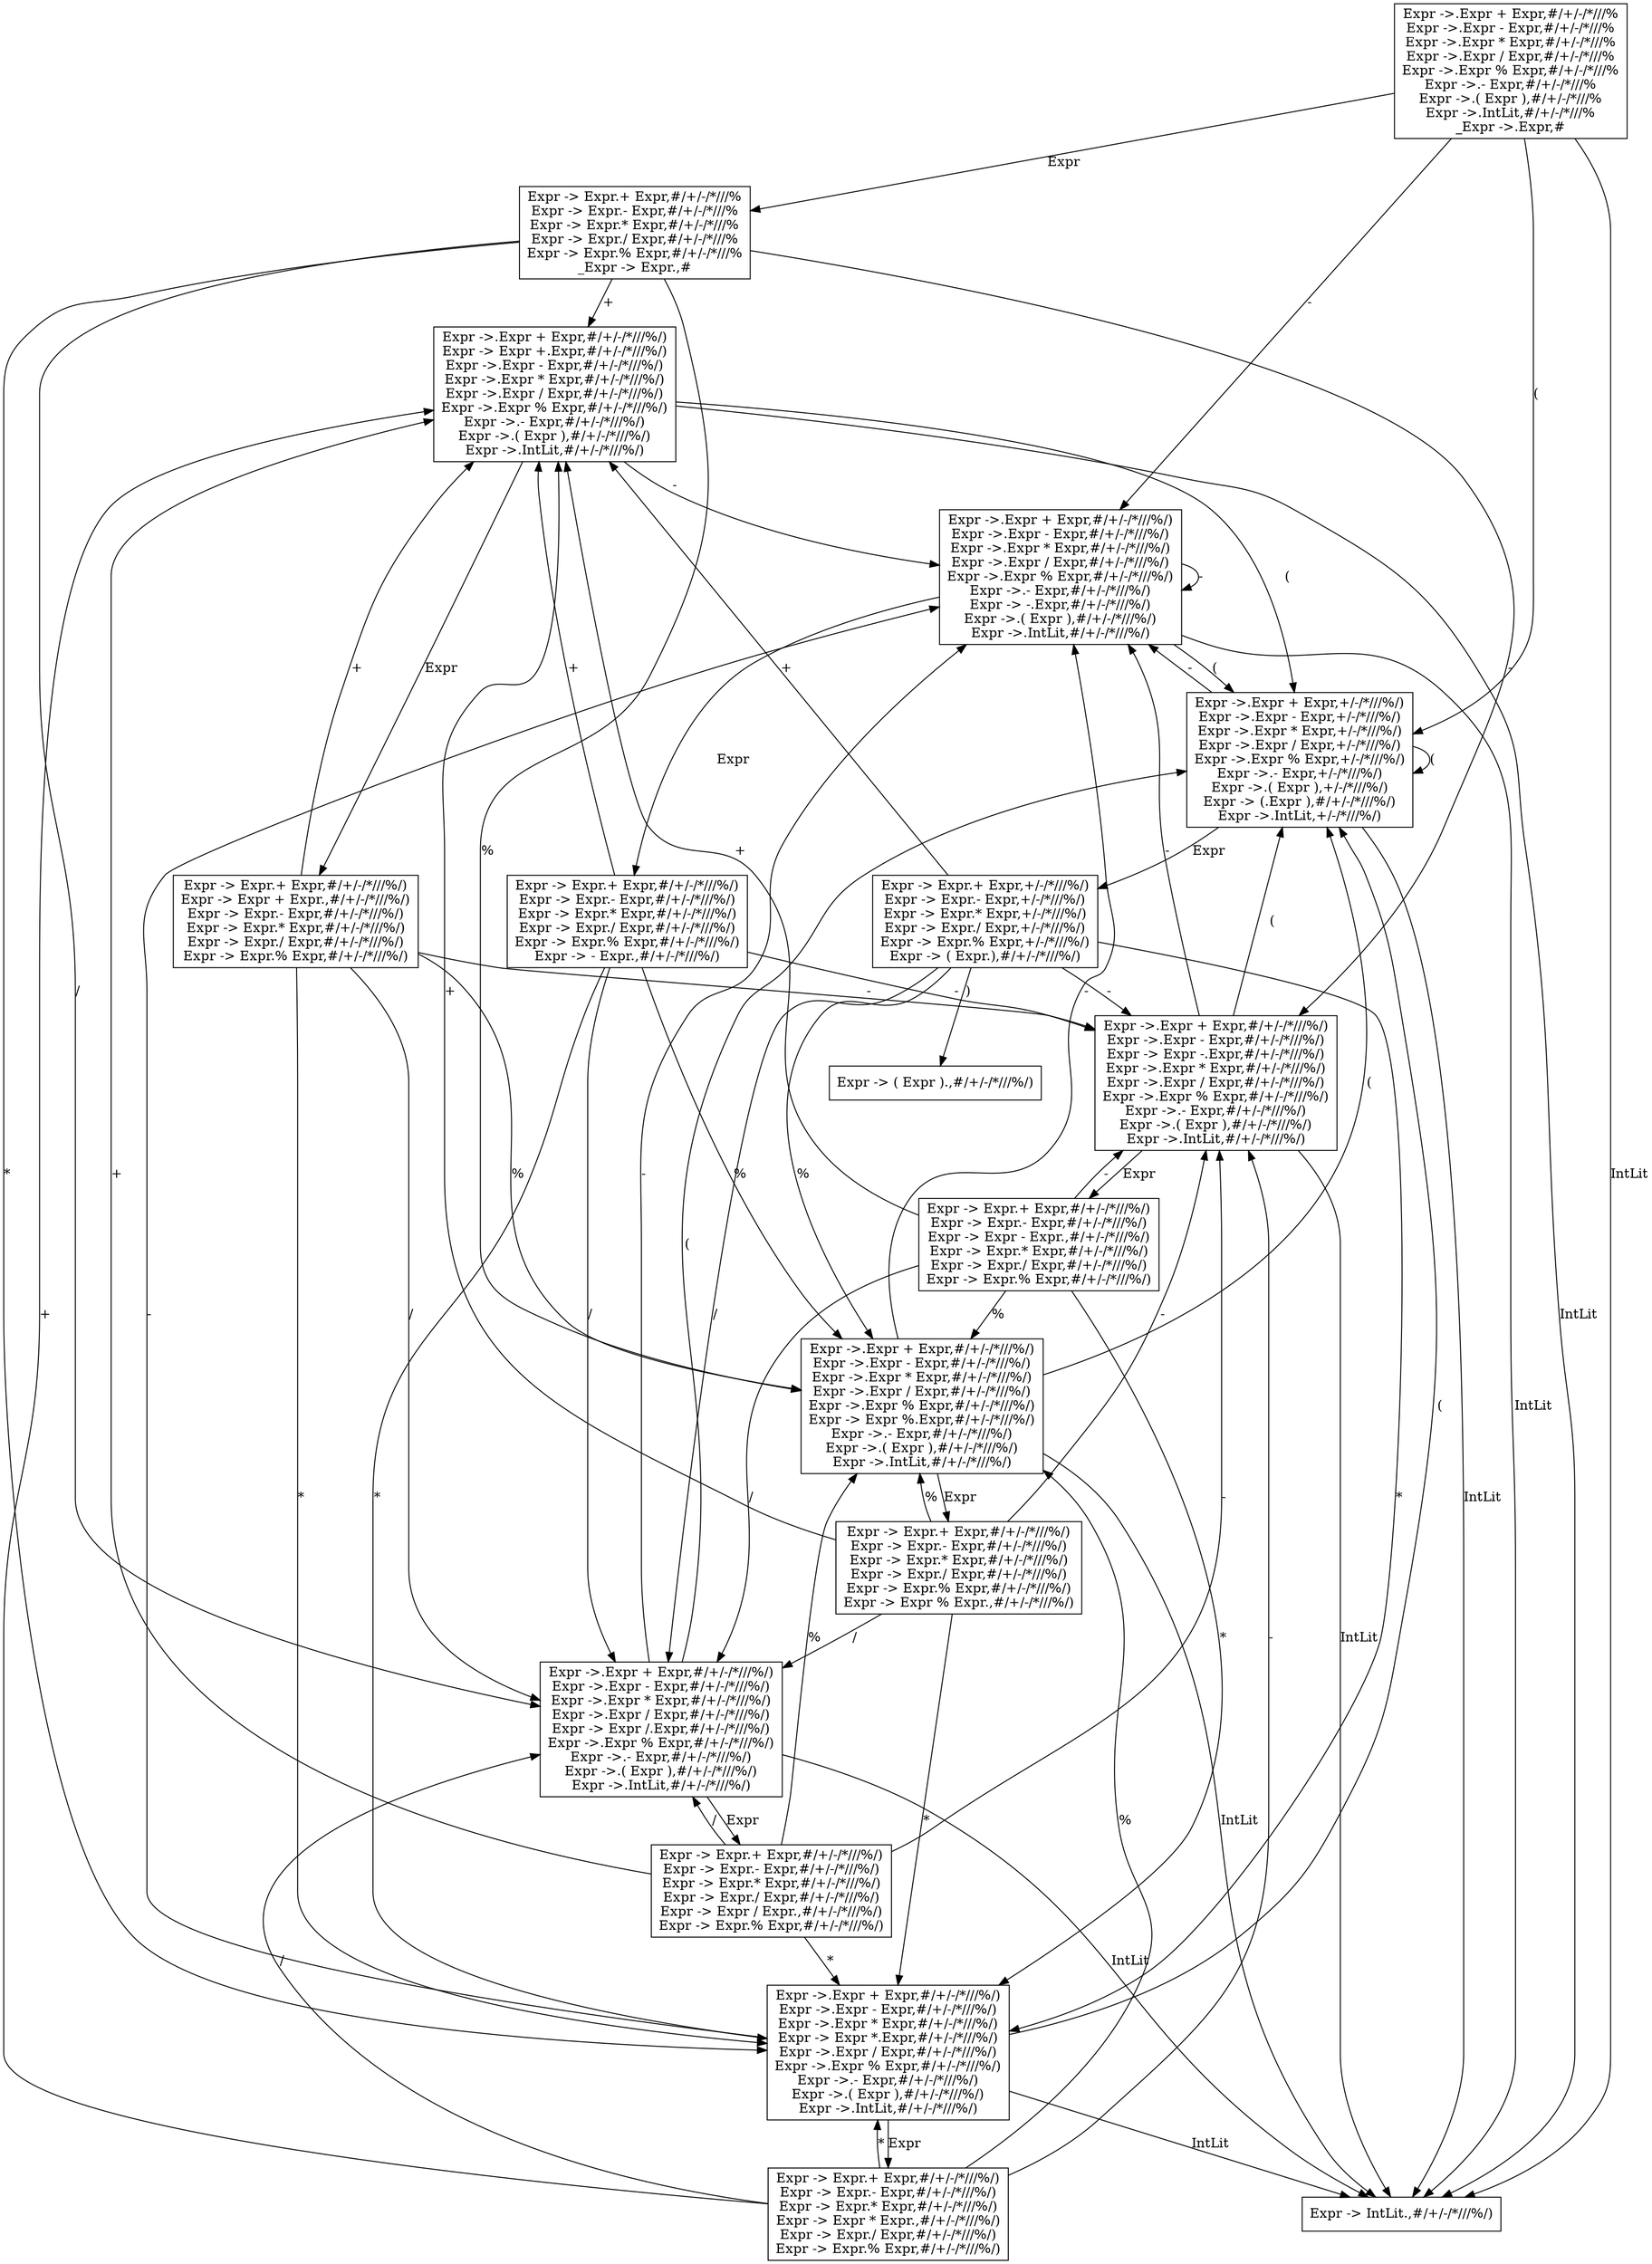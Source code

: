 digraph {
  0 -> 1 [label="Expr"];
  0 -> 2 [label="-"];
  0 -> 3 [label="("];
  0 -> 4 [label="IntLit"];
  0[shape=box, label="Expr ->.Expr + Expr,#/+/-/*///%\nExpr ->.Expr - Expr,#/+/-/*///%\nExpr ->.Expr * Expr,#/+/-/*///%\nExpr ->.Expr / Expr,#/+/-/*///%\nExpr ->.Expr % Expr,#/+/-/*///%\nExpr ->.- Expr,#/+/-/*///%\nExpr ->.( Expr ),#/+/-/*///%\nExpr ->.IntLit,#/+/-/*///%\n_Expr ->.Expr,#"]
  1 -> 5 [label="+"];
  1 -> 6 [label="-"];
  1 -> 7 [label="*"];
  1 -> 8 [label="/"];
  1 -> 9 [label="%"];
  1[shape=box, label="Expr -> Expr.+ Expr,#/+/-/*///%\nExpr -> Expr.- Expr,#/+/-/*///%\nExpr -> Expr.* Expr,#/+/-/*///%\nExpr -> Expr./ Expr,#/+/-/*///%\nExpr -> Expr.% Expr,#/+/-/*///%\n_Expr -> Expr.,#"]
  2 -> 2 [label="-"];
  2 -> 3 [label="("];
  2 -> 4 [label="IntLit"];
  2 -> 10 [label="Expr"];
  2[shape=box, label="Expr ->.Expr + Expr,#/+/-/*///%/)\nExpr ->.Expr - Expr,#/+/-/*///%/)\nExpr ->.Expr * Expr,#/+/-/*///%/)\nExpr ->.Expr / Expr,#/+/-/*///%/)\nExpr ->.Expr % Expr,#/+/-/*///%/)\nExpr ->.- Expr,#/+/-/*///%/)\nExpr -> -.Expr,#/+/-/*///%/)\nExpr ->.( Expr ),#/+/-/*///%/)\nExpr ->.IntLit,#/+/-/*///%/)"]
  3 -> 2 [label="-"];
  3 -> 3 [label="("];
  3 -> 4 [label="IntLit"];
  3 -> 11 [label="Expr"];
  3[shape=box, label="Expr ->.Expr + Expr,+/-/*///%/)\nExpr ->.Expr - Expr,+/-/*///%/)\nExpr ->.Expr * Expr,+/-/*///%/)\nExpr ->.Expr / Expr,+/-/*///%/)\nExpr ->.Expr % Expr,+/-/*///%/)\nExpr ->.- Expr,+/-/*///%/)\nExpr ->.( Expr ),+/-/*///%/)\nExpr -> (.Expr ),#/+/-/*///%/)\nExpr ->.IntLit,+/-/*///%/)"]
  4[shape=box, label="Expr -> IntLit.,#/+/-/*///%/)"]
  5 -> 2 [label="-"];
  5 -> 3 [label="("];
  5 -> 4 [label="IntLit"];
  5 -> 12 [label="Expr"];
  5[shape=box, label="Expr ->.Expr + Expr,#/+/-/*///%/)\nExpr -> Expr +.Expr,#/+/-/*///%/)\nExpr ->.Expr - Expr,#/+/-/*///%/)\nExpr ->.Expr * Expr,#/+/-/*///%/)\nExpr ->.Expr / Expr,#/+/-/*///%/)\nExpr ->.Expr % Expr,#/+/-/*///%/)\nExpr ->.- Expr,#/+/-/*///%/)\nExpr ->.( Expr ),#/+/-/*///%/)\nExpr ->.IntLit,#/+/-/*///%/)"]
  6 -> 2 [label="-"];
  6 -> 3 [label="("];
  6 -> 4 [label="IntLit"];
  6 -> 13 [label="Expr"];
  6[shape=box, label="Expr ->.Expr + Expr,#/+/-/*///%/)\nExpr ->.Expr - Expr,#/+/-/*///%/)\nExpr -> Expr -.Expr,#/+/-/*///%/)\nExpr ->.Expr * Expr,#/+/-/*///%/)\nExpr ->.Expr / Expr,#/+/-/*///%/)\nExpr ->.Expr % Expr,#/+/-/*///%/)\nExpr ->.- Expr,#/+/-/*///%/)\nExpr ->.( Expr ),#/+/-/*///%/)\nExpr ->.IntLit,#/+/-/*///%/)"]
  7 -> 2 [label="-"];
  7 -> 3 [label="("];
  7 -> 4 [label="IntLit"];
  7 -> 14 [label="Expr"];
  7[shape=box, label="Expr ->.Expr + Expr,#/+/-/*///%/)\nExpr ->.Expr - Expr,#/+/-/*///%/)\nExpr ->.Expr * Expr,#/+/-/*///%/)\nExpr -> Expr *.Expr,#/+/-/*///%/)\nExpr ->.Expr / Expr,#/+/-/*///%/)\nExpr ->.Expr % Expr,#/+/-/*///%/)\nExpr ->.- Expr,#/+/-/*///%/)\nExpr ->.( Expr ),#/+/-/*///%/)\nExpr ->.IntLit,#/+/-/*///%/)"]
  8 -> 2 [label="-"];
  8 -> 3 [label="("];
  8 -> 4 [label="IntLit"];
  8 -> 15 [label="Expr"];
  8[shape=box, label="Expr ->.Expr + Expr,#/+/-/*///%/)\nExpr ->.Expr - Expr,#/+/-/*///%/)\nExpr ->.Expr * Expr,#/+/-/*///%/)\nExpr ->.Expr / Expr,#/+/-/*///%/)\nExpr -> Expr /.Expr,#/+/-/*///%/)\nExpr ->.Expr % Expr,#/+/-/*///%/)\nExpr ->.- Expr,#/+/-/*///%/)\nExpr ->.( Expr ),#/+/-/*///%/)\nExpr ->.IntLit,#/+/-/*///%/)"]
  9 -> 2 [label="-"];
  9 -> 3 [label="("];
  9 -> 4 [label="IntLit"];
  9 -> 16 [label="Expr"];
  9[shape=box, label="Expr ->.Expr + Expr,#/+/-/*///%/)\nExpr ->.Expr - Expr,#/+/-/*///%/)\nExpr ->.Expr * Expr,#/+/-/*///%/)\nExpr ->.Expr / Expr,#/+/-/*///%/)\nExpr ->.Expr % Expr,#/+/-/*///%/)\nExpr -> Expr %.Expr,#/+/-/*///%/)\nExpr ->.- Expr,#/+/-/*///%/)\nExpr ->.( Expr ),#/+/-/*///%/)\nExpr ->.IntLit,#/+/-/*///%/)"]
  10 -> 5 [label="+"];
  10 -> 6 [label="-"];
  10 -> 7 [label="*"];
  10 -> 8 [label="/"];
  10 -> 9 [label="%"];
  10[shape=box, label="Expr -> Expr.+ Expr,#/+/-/*///%/)\nExpr -> Expr.- Expr,#/+/-/*///%/)\nExpr -> Expr.* Expr,#/+/-/*///%/)\nExpr -> Expr./ Expr,#/+/-/*///%/)\nExpr -> Expr.% Expr,#/+/-/*///%/)\nExpr -> - Expr.,#/+/-/*///%/)"]
  11 -> 5 [label="+"];
  11 -> 6 [label="-"];
  11 -> 7 [label="*"];
  11 -> 8 [label="/"];
  11 -> 9 [label="%"];
  11 -> 17 [label=")"];
  11[shape=box, label="Expr -> Expr.+ Expr,+/-/*///%/)\nExpr -> Expr.- Expr,+/-/*///%/)\nExpr -> Expr.* Expr,+/-/*///%/)\nExpr -> Expr./ Expr,+/-/*///%/)\nExpr -> Expr.% Expr,+/-/*///%/)\nExpr -> ( Expr.),#/+/-/*///%/)"]
  12 -> 5 [label="+"];
  12 -> 6 [label="-"];
  12 -> 7 [label="*"];
  12 -> 8 [label="/"];
  12 -> 9 [label="%"];
  12[shape=box, label="Expr -> Expr.+ Expr,#/+/-/*///%/)\nExpr -> Expr + Expr.,#/+/-/*///%/)\nExpr -> Expr.- Expr,#/+/-/*///%/)\nExpr -> Expr.* Expr,#/+/-/*///%/)\nExpr -> Expr./ Expr,#/+/-/*///%/)\nExpr -> Expr.% Expr,#/+/-/*///%/)"]
  13 -> 5 [label="+"];
  13 -> 6 [label="-"];
  13 -> 7 [label="*"];
  13 -> 8 [label="/"];
  13 -> 9 [label="%"];
  13[shape=box, label="Expr -> Expr.+ Expr,#/+/-/*///%/)\nExpr -> Expr.- Expr,#/+/-/*///%/)\nExpr -> Expr - Expr.,#/+/-/*///%/)\nExpr -> Expr.* Expr,#/+/-/*///%/)\nExpr -> Expr./ Expr,#/+/-/*///%/)\nExpr -> Expr.% Expr,#/+/-/*///%/)"]
  14 -> 5 [label="+"];
  14 -> 6 [label="-"];
  14 -> 7 [label="*"];
  14 -> 8 [label="/"];
  14 -> 9 [label="%"];
  14[shape=box, label="Expr -> Expr.+ Expr,#/+/-/*///%/)\nExpr -> Expr.- Expr,#/+/-/*///%/)\nExpr -> Expr.* Expr,#/+/-/*///%/)\nExpr -> Expr * Expr.,#/+/-/*///%/)\nExpr -> Expr./ Expr,#/+/-/*///%/)\nExpr -> Expr.% Expr,#/+/-/*///%/)"]
  15 -> 5 [label="+"];
  15 -> 6 [label="-"];
  15 -> 7 [label="*"];
  15 -> 8 [label="/"];
  15 -> 9 [label="%"];
  15[shape=box, label="Expr -> Expr.+ Expr,#/+/-/*///%/)\nExpr -> Expr.- Expr,#/+/-/*///%/)\nExpr -> Expr.* Expr,#/+/-/*///%/)\nExpr -> Expr./ Expr,#/+/-/*///%/)\nExpr -> Expr / Expr.,#/+/-/*///%/)\nExpr -> Expr.% Expr,#/+/-/*///%/)"]
  16 -> 5 [label="+"];
  16 -> 6 [label="-"];
  16 -> 7 [label="*"];
  16 -> 8 [label="/"];
  16 -> 9 [label="%"];
  16[shape=box, label="Expr -> Expr.+ Expr,#/+/-/*///%/)\nExpr -> Expr.- Expr,#/+/-/*///%/)\nExpr -> Expr.* Expr,#/+/-/*///%/)\nExpr -> Expr./ Expr,#/+/-/*///%/)\nExpr -> Expr.% Expr,#/+/-/*///%/)\nExpr -> Expr % Expr.,#/+/-/*///%/)"]
  17[shape=box, label="Expr -> ( Expr ).,#/+/-/*///%/)"]
}